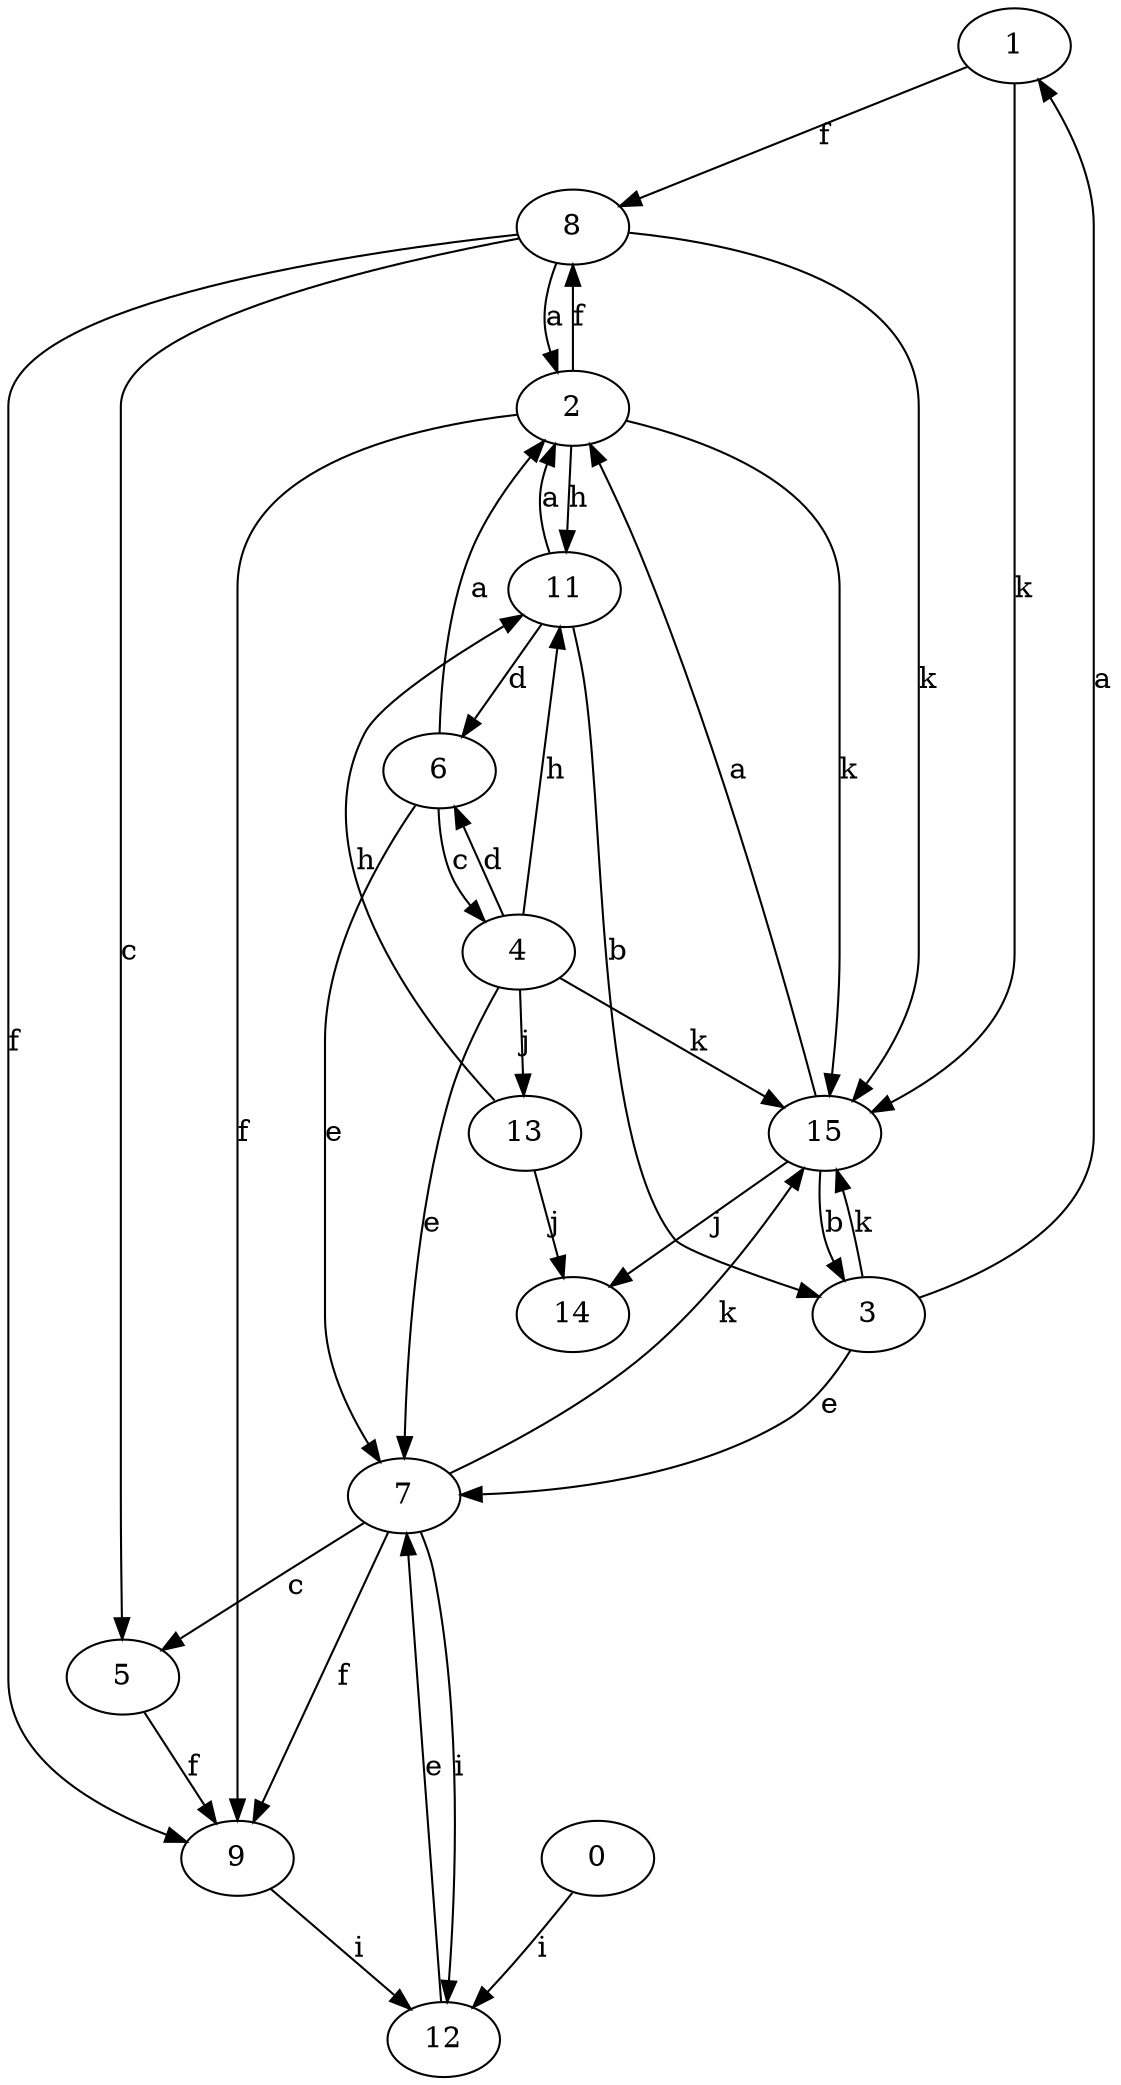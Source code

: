 strict digraph  {
1;
2;
3;
4;
5;
6;
7;
8;
9;
11;
12;
13;
0;
14;
15;
1 -> 8  [label=f];
1 -> 15  [label=k];
2 -> 8  [label=f];
2 -> 9  [label=f];
2 -> 11  [label=h];
2 -> 15  [label=k];
3 -> 1  [label=a];
3 -> 7  [label=e];
3 -> 15  [label=k];
4 -> 6  [label=d];
4 -> 7  [label=e];
4 -> 11  [label=h];
4 -> 13  [label=j];
4 -> 15  [label=k];
5 -> 9  [label=f];
6 -> 2  [label=a];
6 -> 4  [label=c];
6 -> 7  [label=e];
7 -> 5  [label=c];
7 -> 9  [label=f];
7 -> 12  [label=i];
7 -> 15  [label=k];
8 -> 2  [label=a];
8 -> 5  [label=c];
8 -> 9  [label=f];
8 -> 15  [label=k];
9 -> 12  [label=i];
11 -> 2  [label=a];
11 -> 3  [label=b];
11 -> 6  [label=d];
12 -> 7  [label=e];
13 -> 11  [label=h];
13 -> 14  [label=j];
0 -> 12  [label=i];
15 -> 2  [label=a];
15 -> 3  [label=b];
15 -> 14  [label=j];
}
